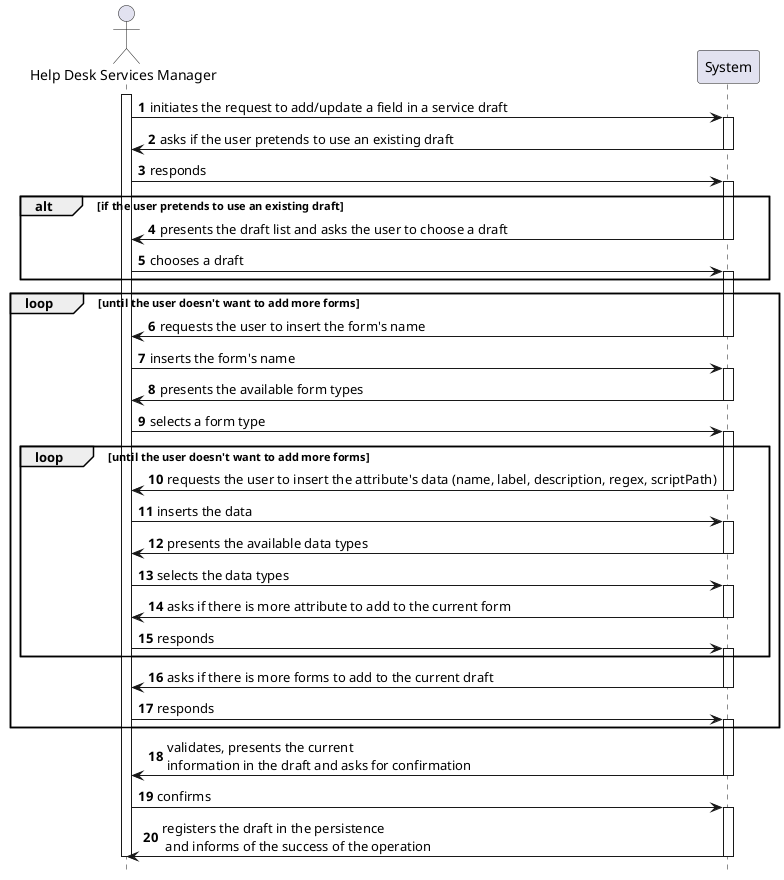 @startuml
autonumber
hide footbox

actor "Help Desk Services Manager" as HSM
participant "System" as SYST

activate HSM

HSM -> SYST : initiates the request to add/update a field in a service draft
activate SYST

SYST -> HSM : asks if the user pretends to use an existing draft
deactivate SYST

HSM -> SYST : responds
activate SYST

alt if the user pretends to use an existing draft

SYST -> HSM : presents the draft list and asks the user to choose a draft
deactivate SYST

HSM -> SYST : chooses a draft
activate SYST
end

loop until the user doesn't want to add more forms
SYST -> HSM : requests the user to insert the form's name
deactivate SYST

HSM -> SYST : inserts the form's name
activate SYST

SYST -> HSM : presents the available form types
deactivate SYST

HSM -> SYST : selects a form type
activate SYST

loop until the user doesn't want to add more forms
SYST -> HSM : requests the user to insert the attribute's data (name, label, description, regex, scriptPath)
deactivate SYST

HSM -> SYST : inserts the data
activate SYST

SYST -> HSM : presents the available data types
deactivate SYST

HSM -> SYST : selects the data types
activate SYST

SYST -> HSM : asks if there is more attribute to add to the current form
deactivate SYST

HSM -> SYST : responds
activate SYST
end

SYST -> HSM : asks if there is more forms to add to the current draft
deactivate SYST

HSM -> SYST : responds
activate SYST
end

SYST -> HSM : validates, presents the current \ninformation in the draft and asks for confirmation
deactivate SYST

HSM -> SYST : confirms
activate SYST

SYST -> HSM : registers the draft in the persistence\n and informs of the success of the operation
deactivate SYST
deactivate HSM

@enduml
